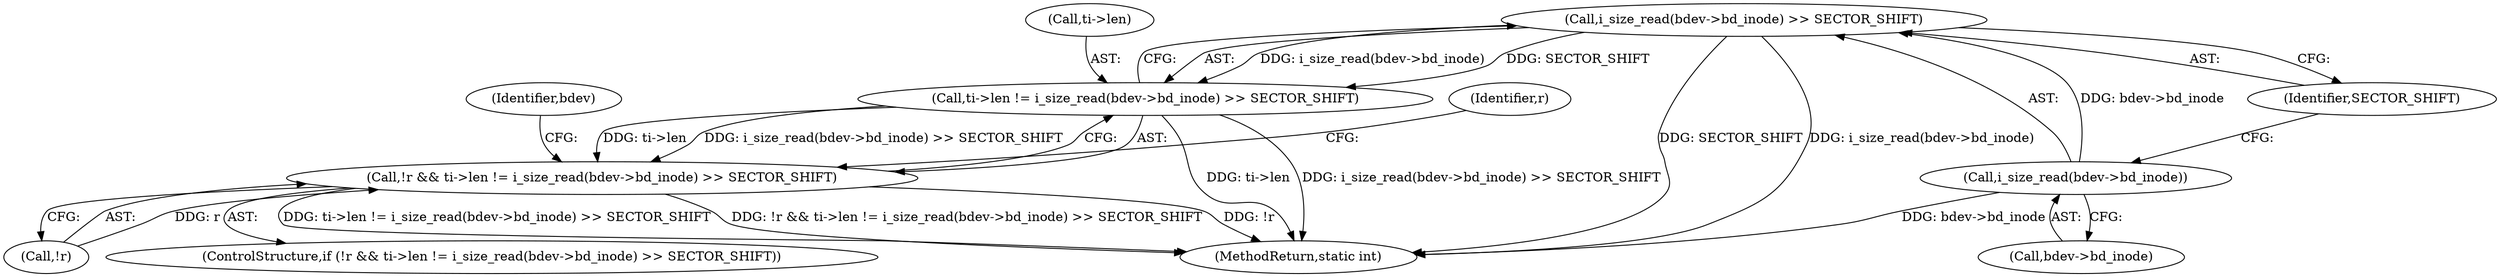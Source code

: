 digraph "0_linux_ec8013beddd717d1740cfefb1a9b900deef85462_1@API" {
"1000198" [label="(Call,i_size_read(bdev->bd_inode) >> SECTOR_SHIFT)"];
"1000199" [label="(Call,i_size_read(bdev->bd_inode))"];
"1000194" [label="(Call,ti->len != i_size_read(bdev->bd_inode) >> SECTOR_SHIFT)"];
"1000191" [label="(Call,!r && ti->len != i_size_read(bdev->bd_inode) >> SECTOR_SHIFT)"];
"1000191" [label="(Call,!r && ti->len != i_size_read(bdev->bd_inode) >> SECTOR_SHIFT)"];
"1000198" [label="(Call,i_size_read(bdev->bd_inode) >> SECTOR_SHIFT)"];
"1000192" [label="(Call,!r)"];
"1000199" [label="(Call,i_size_read(bdev->bd_inode))"];
"1000194" [label="(Call,ti->len != i_size_read(bdev->bd_inode) >> SECTOR_SHIFT)"];
"1000190" [label="(ControlStructure,if (!r && ti->len != i_size_read(bdev->bd_inode) >> SECTOR_SHIFT))"];
"1000203" [label="(Identifier,SECTOR_SHIFT)"];
"1000195" [label="(Call,ti->len)"];
"1000214" [label="(MethodReturn,static int)"];
"1000200" [label="(Call,bdev->bd_inode)"];
"1000205" [label="(Identifier,r)"];
"1000210" [label="(Identifier,bdev)"];
"1000198" -> "1000194"  [label="AST: "];
"1000198" -> "1000203"  [label="CFG: "];
"1000199" -> "1000198"  [label="AST: "];
"1000203" -> "1000198"  [label="AST: "];
"1000194" -> "1000198"  [label="CFG: "];
"1000198" -> "1000214"  [label="DDG: i_size_read(bdev->bd_inode)"];
"1000198" -> "1000214"  [label="DDG: SECTOR_SHIFT"];
"1000198" -> "1000194"  [label="DDG: i_size_read(bdev->bd_inode)"];
"1000198" -> "1000194"  [label="DDG: SECTOR_SHIFT"];
"1000199" -> "1000198"  [label="DDG: bdev->bd_inode"];
"1000199" -> "1000200"  [label="CFG: "];
"1000200" -> "1000199"  [label="AST: "];
"1000203" -> "1000199"  [label="CFG: "];
"1000199" -> "1000214"  [label="DDG: bdev->bd_inode"];
"1000194" -> "1000191"  [label="AST: "];
"1000195" -> "1000194"  [label="AST: "];
"1000191" -> "1000194"  [label="CFG: "];
"1000194" -> "1000214"  [label="DDG: ti->len"];
"1000194" -> "1000214"  [label="DDG: i_size_read(bdev->bd_inode) >> SECTOR_SHIFT"];
"1000194" -> "1000191"  [label="DDG: ti->len"];
"1000194" -> "1000191"  [label="DDG: i_size_read(bdev->bd_inode) >> SECTOR_SHIFT"];
"1000191" -> "1000190"  [label="AST: "];
"1000191" -> "1000192"  [label="CFG: "];
"1000192" -> "1000191"  [label="AST: "];
"1000205" -> "1000191"  [label="CFG: "];
"1000210" -> "1000191"  [label="CFG: "];
"1000191" -> "1000214"  [label="DDG: ti->len != i_size_read(bdev->bd_inode) >> SECTOR_SHIFT"];
"1000191" -> "1000214"  [label="DDG: !r && ti->len != i_size_read(bdev->bd_inode) >> SECTOR_SHIFT"];
"1000191" -> "1000214"  [label="DDG: !r"];
"1000192" -> "1000191"  [label="DDG: r"];
}

